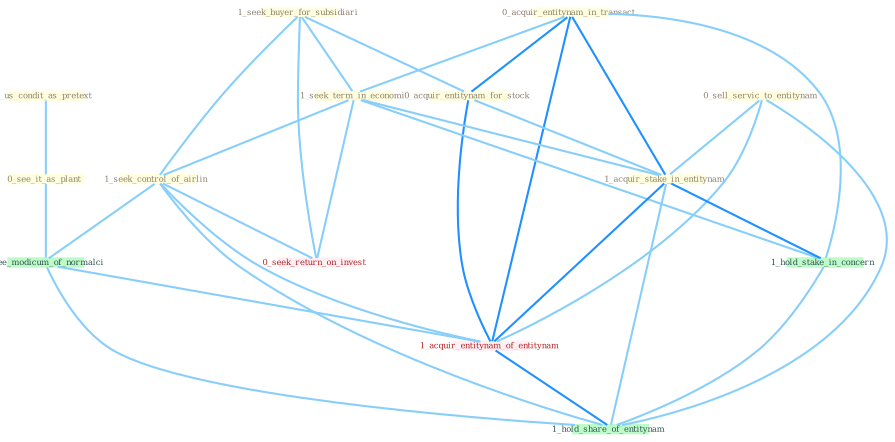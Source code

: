 Graph G{ 
    node
    [shape=polygon,style=filled,width=.5,height=.06,color="#BDFCC9",fixedsize=true,fontsize=4,
    fontcolor="#2f4f4f"];
    {node
    [color="#ffffe0", fontcolor="#8b7d6b"] "0_acquir_entitynam_in_transact " "0_sell_servic_to_entitynam " "0_us_condit_as_pretext " "0_see_it_as_plant " "1_seek_buyer_for_subsidiari " "0_acquir_entitynam_for_stock " "1_seek_term_in_economi " "1_seek_control_of_airlin " "1_acquir_stake_in_entitynam "}
{node [color="#fff0f5", fontcolor="#b22222"] "0_seek_return_on_invest " "1_acquir_entitynam_of_entitynam "}
edge [color="#B0E2FF"];

	"0_acquir_entitynam_in_transact " -- "0_acquir_entitynam_for_stock " [w="2", color="#1e90ff" , len=0.8];
	"0_acquir_entitynam_in_transact " -- "1_seek_term_in_economi " [w="1", color="#87cefa" ];
	"0_acquir_entitynam_in_transact " -- "1_acquir_stake_in_entitynam " [w="2", color="#1e90ff" , len=0.8];
	"0_acquir_entitynam_in_transact " -- "1_hold_stake_in_concern " [w="1", color="#87cefa" ];
	"0_acquir_entitynam_in_transact " -- "1_acquir_entitynam_of_entitynam " [w="2", color="#1e90ff" , len=0.8];
	"0_sell_servic_to_entitynam " -- "1_acquir_stake_in_entitynam " [w="1", color="#87cefa" ];
	"0_sell_servic_to_entitynam " -- "1_acquir_entitynam_of_entitynam " [w="1", color="#87cefa" ];
	"0_sell_servic_to_entitynam " -- "1_hold_share_of_entitynam " [w="1", color="#87cefa" ];
	"0_us_condit_as_pretext " -- "0_see_it_as_plant " [w="1", color="#87cefa" ];
	"0_see_it_as_plant " -- "1_see_modicum_of_normalci " [w="1", color="#87cefa" ];
	"1_seek_buyer_for_subsidiari " -- "0_acquir_entitynam_for_stock " [w="1", color="#87cefa" ];
	"1_seek_buyer_for_subsidiari " -- "1_seek_term_in_economi " [w="1", color="#87cefa" ];
	"1_seek_buyer_for_subsidiari " -- "1_seek_control_of_airlin " [w="1", color="#87cefa" ];
	"1_seek_buyer_for_subsidiari " -- "0_seek_return_on_invest " [w="1", color="#87cefa" ];
	"0_acquir_entitynam_for_stock " -- "1_acquir_stake_in_entitynam " [w="1", color="#87cefa" ];
	"0_acquir_entitynam_for_stock " -- "1_acquir_entitynam_of_entitynam " [w="2", color="#1e90ff" , len=0.8];
	"1_seek_term_in_economi " -- "1_seek_control_of_airlin " [w="1", color="#87cefa" ];
	"1_seek_term_in_economi " -- "1_acquir_stake_in_entitynam " [w="1", color="#87cefa" ];
	"1_seek_term_in_economi " -- "1_hold_stake_in_concern " [w="1", color="#87cefa" ];
	"1_seek_term_in_economi " -- "0_seek_return_on_invest " [w="1", color="#87cefa" ];
	"1_seek_control_of_airlin " -- "0_seek_return_on_invest " [w="1", color="#87cefa" ];
	"1_seek_control_of_airlin " -- "1_see_modicum_of_normalci " [w="1", color="#87cefa" ];
	"1_seek_control_of_airlin " -- "1_acquir_entitynam_of_entitynam " [w="1", color="#87cefa" ];
	"1_seek_control_of_airlin " -- "1_hold_share_of_entitynam " [w="1", color="#87cefa" ];
	"1_acquir_stake_in_entitynam " -- "1_hold_stake_in_concern " [w="2", color="#1e90ff" , len=0.8];
	"1_acquir_stake_in_entitynam " -- "1_acquir_entitynam_of_entitynam " [w="2", color="#1e90ff" , len=0.8];
	"1_acquir_stake_in_entitynam " -- "1_hold_share_of_entitynam " [w="1", color="#87cefa" ];
	"1_hold_stake_in_concern " -- "1_hold_share_of_entitynam " [w="1", color="#87cefa" ];
	"1_see_modicum_of_normalci " -- "1_acquir_entitynam_of_entitynam " [w="1", color="#87cefa" ];
	"1_see_modicum_of_normalci " -- "1_hold_share_of_entitynam " [w="1", color="#87cefa" ];
	"1_acquir_entitynam_of_entitynam " -- "1_hold_share_of_entitynam " [w="2", color="#1e90ff" , len=0.8];
}